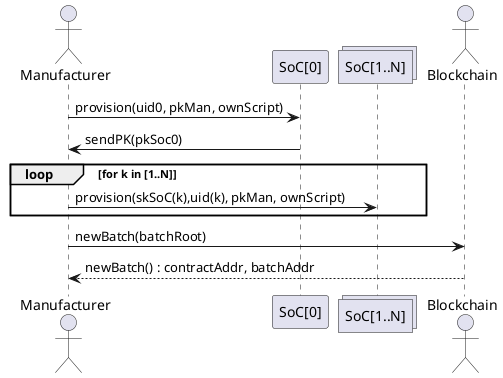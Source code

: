 @startuml
actor Manufacturer
participant "SoC[0]" as SoC_0
collections "SoC[1..N]" as SoC_N
actor Blockchain

Manufacturer -> SoC_0 : provision(uid0, pkMan, ownScript)


SoC_0 -> Manufacturer : sendPK(pkSoc0)

loop for k in [1..N]
	Manufacturer -> SoC_N : provision(skSoC(k),uid(k), pkMan, ownScript)

	' SoC_N -> Manufacturer : sendPK(pkSocN)
end loop


Manufacturer -> Blockchain : newBatch(batchRoot)


Blockchain --> Manufacturer : newBatch() : contractAddr, batchAddr

@enduml
@startuml Protocol

hide footbox

actor Alice
actor Manufacturer
participant "SoC[0]" as SoC_0
'collections "SoC[1..N]" as SoC_N
actor Blockchain

ref over Manufacturer, Blockchain : Provisioning

Alice <<-[#green]->> Manufacturer : //        physical/commercial trades//

hnote over SoC_0
 is at Alice location
endhnote

'group Chip ownership modification
Manufacturer -> Alice : sendUidAndAccProof(batchRoot,\n    proofuid0, pkSoc0, pkMan, script)

Alice -> SoC_0 : getScript()

SoC_0 -> Alice : scriptResp(signUid0)

Alice -> Blockchain : getBatchInfo(contractAddr, batchAddr)
Blockchain -> Alice : batchInfoResp(batchRootProof)

Alice -> Manufacturer : sendNewBatch(salt,\n    newBatchRoot, newBatchRootProof)

Manufacturer -> Blockchain : divideBatch(newOwnershipProof, contractAddr,batchAddr)

Blockchain  -> Manufacturer : divideResp(newBatchAddr)

Manufacturer -> Alice : sendProof(contractAddr, newBatchAddr)

group Actual SoC ownership transfer
Alice -> Blockchain : getBatchInfo(contractAddr, newBatchAddr)
Blockchain -> Alice : batchInfoResp(newOwnershipProof)


Alice -> SoC_0: updateScript(newOwnershipProof,\n    salt, newBatchRoot, newBatchRootProof,pkAlice)

SoC_0 -> Alice : scriptResp(signedScript)
end

Alice <<-[#green]->> Manufacturer : //        commercial trades//

ref over Alice, SoC_0 : ConfigurationModification

@enduml
@startuml
actor Alice
actor Manufacturer
participant "SoC[0]" as SoC_0

group only if Manufacturer have rights on concerned IPs
Alice -> Manufacturer : sendNewScript(configModification)
Manufacturer -> Alice: newScriptResp(signedconfigModification)
end

Alice -> SoC_0 : updateScript(signedconfigModification)

SoC_0 -> Alice : scriptResp(newScript)
@enduml
